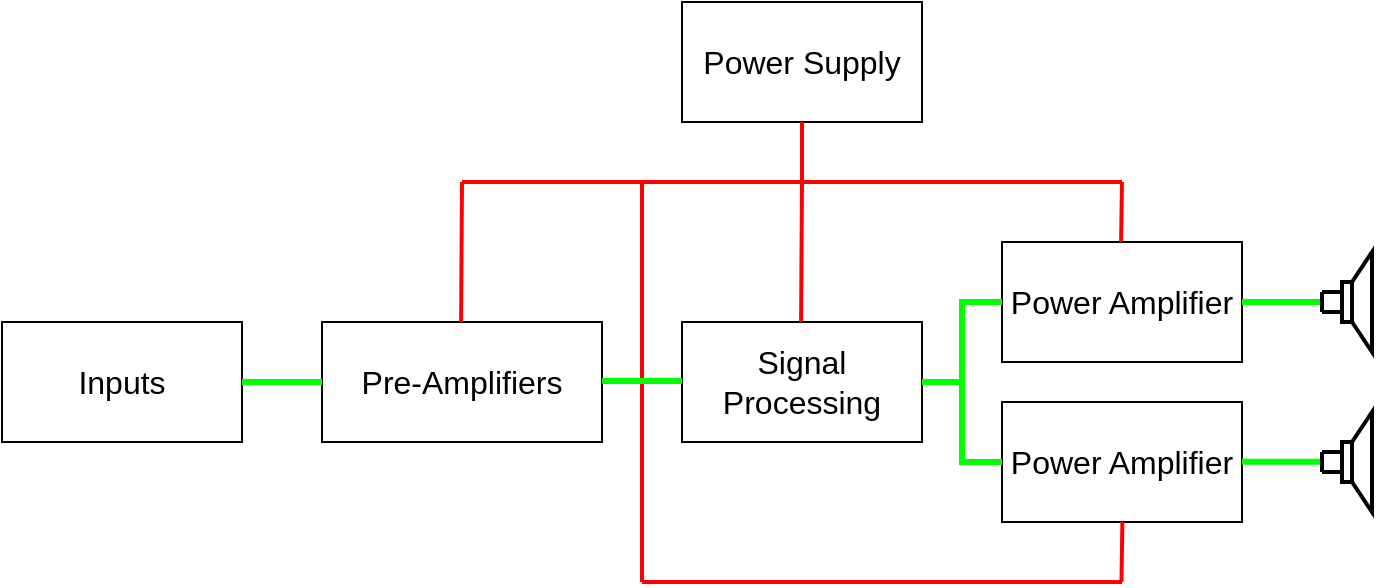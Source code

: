 <mxfile version="24.2.8" type="device">
  <diagram name="Page-1" id="cODgI4E-QcEHpBZAS3jn">
    <mxGraphModel dx="1259" dy="760" grid="1" gridSize="10" guides="1" tooltips="1" connect="1" arrows="1" fold="1" page="1" pageScale="1" pageWidth="827" pageHeight="1169" math="0" shadow="0">
      <root>
        <mxCell id="0" />
        <mxCell id="1" parent="0" />
        <mxCell id="iUhnVI7eBE7SEz-QJCLf-1" value="Power Amplifier" style="rounded=0;whiteSpace=wrap;html=1;fontSize=16;" vertex="1" parent="1">
          <mxGeometry x="500" y="190" width="120" height="60" as="geometry" />
        </mxCell>
        <mxCell id="iUhnVI7eBE7SEz-QJCLf-2" value="Power Amplifier" style="rounded=0;whiteSpace=wrap;html=1;fontSize=16;" vertex="1" parent="1">
          <mxGeometry x="500" y="270" width="120" height="60" as="geometry" />
        </mxCell>
        <mxCell id="iUhnVI7eBE7SEz-QJCLf-3" value="Signal Processing" style="rounded=0;whiteSpace=wrap;html=1;fontSize=16;" vertex="1" parent="1">
          <mxGeometry x="340" y="230" width="120" height="60" as="geometry" />
        </mxCell>
        <mxCell id="iUhnVI7eBE7SEz-QJCLf-4" value="&lt;div&gt;Pre-Amplifiers&lt;/div&gt;" style="rounded=0;whiteSpace=wrap;html=1;fontSize=16;" vertex="1" parent="1">
          <mxGeometry x="160" y="230" width="140" height="60" as="geometry" />
        </mxCell>
        <mxCell id="iUhnVI7eBE7SEz-QJCLf-6" value="&lt;div&gt;Inputs&lt;/div&gt;" style="rounded=0;whiteSpace=wrap;html=1;fontSize=16;" vertex="1" parent="1">
          <mxGeometry y="230" width="120" height="60" as="geometry" />
        </mxCell>
        <mxCell id="iUhnVI7eBE7SEz-QJCLf-11" value="&lt;div&gt;Power Supply&lt;/div&gt;" style="rounded=0;whiteSpace=wrap;html=1;fontSize=16;" vertex="1" parent="1">
          <mxGeometry x="340" y="70" width="120" height="60" as="geometry" />
        </mxCell>
        <mxCell id="iUhnVI7eBE7SEz-QJCLf-13" value="" style="endArrow=none;html=1;rounded=0;exitX=1;exitY=0.5;exitDx=0;exitDy=0;strokeWidth=3;strokeColor=#00ff00;" edge="1" parent="1" source="iUhnVI7eBE7SEz-QJCLf-6">
          <mxGeometry width="50" height="50" relative="1" as="geometry">
            <mxPoint x="110" y="310" as="sourcePoint" />
            <mxPoint x="160" y="260" as="targetPoint" />
          </mxGeometry>
        </mxCell>
        <mxCell id="iUhnVI7eBE7SEz-QJCLf-18" value="" style="endArrow=none;html=1;rounded=0;exitX=1;exitY=0.5;exitDx=0;exitDy=0;strokeWidth=3;entryX=0;entryY=0.5;entryDx=0;entryDy=0;strokeColor=#00ff00;" edge="1" parent="1" source="iUhnVI7eBE7SEz-QJCLf-3" target="iUhnVI7eBE7SEz-QJCLf-2">
          <mxGeometry width="50" height="50" relative="1" as="geometry">
            <mxPoint x="470" y="260" as="sourcePoint" />
            <mxPoint x="510" y="260" as="targetPoint" />
            <Array as="points">
              <mxPoint x="480" y="260" />
              <mxPoint x="480" y="300" />
            </Array>
          </mxGeometry>
        </mxCell>
        <mxCell id="iUhnVI7eBE7SEz-QJCLf-19" value="" style="endArrow=none;html=1;rounded=0;strokeWidth=3;entryX=0;entryY=0.5;entryDx=0;entryDy=0;strokeColor=#00ff00;" edge="1" parent="1">
          <mxGeometry width="50" height="50" relative="1" as="geometry">
            <mxPoint x="460" y="260" as="sourcePoint" />
            <mxPoint x="500" y="220" as="targetPoint" />
            <Array as="points">
              <mxPoint x="480" y="260" />
              <mxPoint x="480" y="220" />
            </Array>
          </mxGeometry>
        </mxCell>
        <mxCell id="iUhnVI7eBE7SEz-QJCLf-20" value="" style="endArrow=none;html=1;rounded=0;strokeWidth=2;strokeColor=#FF0000;entryX=0.5;entryY=1;entryDx=0;entryDy=0;" edge="1" parent="1" target="iUhnVI7eBE7SEz-QJCLf-11">
          <mxGeometry width="50" height="50" relative="1" as="geometry">
            <mxPoint x="400" y="160" as="sourcePoint" />
            <mxPoint x="440" y="50" as="targetPoint" />
          </mxGeometry>
        </mxCell>
        <mxCell id="iUhnVI7eBE7SEz-QJCLf-21" value="" style="endArrow=none;html=1;rounded=0;strokeWidth=2;strokeColor=#FF0000;" edge="1" parent="1">
          <mxGeometry width="50" height="50" relative="1" as="geometry">
            <mxPoint x="400" y="160" as="sourcePoint" />
            <mxPoint x="230" y="160" as="targetPoint" />
          </mxGeometry>
        </mxCell>
        <mxCell id="iUhnVI7eBE7SEz-QJCLf-24" value="" style="endArrow=none;html=1;rounded=0;strokeWidth=2;strokeColor=#FF0000;" edge="1" parent="1">
          <mxGeometry width="50" height="50" relative="1" as="geometry">
            <mxPoint x="399.55" y="230" as="sourcePoint" />
            <mxPoint x="400" y="160" as="targetPoint" />
          </mxGeometry>
        </mxCell>
        <mxCell id="iUhnVI7eBE7SEz-QJCLf-25" value="" style="endArrow=none;html=1;rounded=0;strokeWidth=2;strokeColor=#FF0000;" edge="1" parent="1">
          <mxGeometry width="50" height="50" relative="1" as="geometry">
            <mxPoint x="229.55" y="230" as="sourcePoint" />
            <mxPoint x="230" y="160" as="targetPoint" />
          </mxGeometry>
        </mxCell>
        <mxCell id="iUhnVI7eBE7SEz-QJCLf-26" value="" style="endArrow=none;html=1;rounded=0;strokeWidth=2;strokeColor=#FF0000;" edge="1" parent="1">
          <mxGeometry width="50" height="50" relative="1" as="geometry">
            <mxPoint x="560" y="160" as="sourcePoint" />
            <mxPoint x="400" y="160" as="targetPoint" />
          </mxGeometry>
        </mxCell>
        <mxCell id="iUhnVI7eBE7SEz-QJCLf-27" value="" style="endArrow=none;html=1;rounded=0;strokeWidth=2;strokeColor=#FF0000;" edge="1" parent="1">
          <mxGeometry width="50" height="50" relative="1" as="geometry">
            <mxPoint x="559.55" y="190" as="sourcePoint" />
            <mxPoint x="560" y="160" as="targetPoint" />
          </mxGeometry>
        </mxCell>
        <mxCell id="iUhnVI7eBE7SEz-QJCLf-34" value="" style="endArrow=none;html=1;rounded=0;strokeWidth=2;strokeColor=#FF0000;" edge="1" parent="1">
          <mxGeometry width="50" height="50" relative="1" as="geometry">
            <mxPoint x="320" y="160" as="sourcePoint" />
            <mxPoint x="320" y="250" as="targetPoint" />
          </mxGeometry>
        </mxCell>
        <mxCell id="iUhnVI7eBE7SEz-QJCLf-39" value="" style="endArrow=none;html=1;rounded=0;strokeWidth=2;strokeColor=#FF0000;" edge="1" parent="1">
          <mxGeometry width="50" height="50" relative="1" as="geometry">
            <mxPoint x="320" y="250" as="sourcePoint" />
            <mxPoint x="320" y="360" as="targetPoint" />
          </mxGeometry>
        </mxCell>
        <mxCell id="iUhnVI7eBE7SEz-QJCLf-40" value="" style="endArrow=none;html=1;rounded=0;strokeWidth=2;strokeColor=#FF0000;" edge="1" parent="1">
          <mxGeometry width="50" height="50" relative="1" as="geometry">
            <mxPoint x="560" y="360" as="sourcePoint" />
            <mxPoint x="320" y="360" as="targetPoint" />
          </mxGeometry>
        </mxCell>
        <mxCell id="iUhnVI7eBE7SEz-QJCLf-41" value="" style="endArrow=none;html=1;rounded=0;strokeWidth=2;strokeColor=#FF0000;" edge="1" parent="1">
          <mxGeometry width="50" height="50" relative="1" as="geometry">
            <mxPoint x="559.74" y="360" as="sourcePoint" />
            <mxPoint x="560.19" y="330" as="targetPoint" />
          </mxGeometry>
        </mxCell>
        <mxCell id="iUhnVI7eBE7SEz-QJCLf-16" value="" style="endArrow=none;html=1;rounded=0;exitX=1;exitY=0.5;exitDx=0;exitDy=0;strokeWidth=3;strokeColor=#00ff00;" edge="1" parent="1">
          <mxGeometry width="50" height="50" relative="1" as="geometry">
            <mxPoint x="300" y="259.5" as="sourcePoint" />
            <mxPoint x="340" y="259.5" as="targetPoint" />
          </mxGeometry>
        </mxCell>
        <mxCell id="iUhnVI7eBE7SEz-QJCLf-42" value="" style="endArrow=none;html=1;rounded=0;strokeWidth=3;strokeColor=#00ff00;" edge="1" parent="1">
          <mxGeometry width="50" height="50" relative="1" as="geometry">
            <mxPoint x="620" y="220" as="sourcePoint" />
            <mxPoint x="640" y="220" as="targetPoint" />
            <Array as="points">
              <mxPoint x="640" y="220" />
              <mxPoint x="660" y="220" />
            </Array>
          </mxGeometry>
        </mxCell>
        <mxCell id="iUhnVI7eBE7SEz-QJCLf-44" value="" style="endArrow=none;html=1;rounded=0;strokeWidth=3;strokeColor=#00ff00;" edge="1" parent="1">
          <mxGeometry width="50" height="50" relative="1" as="geometry">
            <mxPoint x="620" y="299.83" as="sourcePoint" />
            <mxPoint x="640" y="299.83" as="targetPoint" />
            <Array as="points">
              <mxPoint x="640" y="299.83" />
              <mxPoint x="660" y="299.83" />
            </Array>
          </mxGeometry>
        </mxCell>
        <mxCell id="iUhnVI7eBE7SEz-QJCLf-45" value="" style="pointerEvents=1;verticalLabelPosition=bottom;shadow=0;dashed=0;align=center;html=1;verticalAlign=top;shape=mxgraph.electrical.electro-mechanical.loudspeaker;strokeWidth=2;" vertex="1" parent="1">
          <mxGeometry x="660" y="195" width="25" height="50" as="geometry" />
        </mxCell>
        <mxCell id="iUhnVI7eBE7SEz-QJCLf-46" value="" style="pointerEvents=1;verticalLabelPosition=bottom;shadow=0;dashed=0;align=center;html=1;verticalAlign=top;shape=mxgraph.electrical.electro-mechanical.loudspeaker;strokeWidth=2;" vertex="1" parent="1">
          <mxGeometry x="660" y="275" width="25" height="50" as="geometry" />
        </mxCell>
        <mxCell id="iUhnVI7eBE7SEz-QJCLf-47" value="" style="endArrow=none;html=1;rounded=0;entryX=0;entryY=0.4;entryDx=0;entryDy=0;entryPerimeter=0;exitX=0;exitY=0.6;exitDx=0;exitDy=0;exitPerimeter=0;strokeWidth=2;" edge="1" parent="1" source="iUhnVI7eBE7SEz-QJCLf-45" target="iUhnVI7eBE7SEz-QJCLf-45">
          <mxGeometry width="50" height="50" relative="1" as="geometry">
            <mxPoint x="650" y="270" as="sourcePoint" />
            <mxPoint x="700" y="220" as="targetPoint" />
          </mxGeometry>
        </mxCell>
        <mxCell id="iUhnVI7eBE7SEz-QJCLf-48" value="" style="endArrow=none;html=1;rounded=0;entryX=0;entryY=0.4;entryDx=0;entryDy=0;entryPerimeter=0;exitX=0;exitY=0.6;exitDx=0;exitDy=0;exitPerimeter=0;strokeWidth=2;" edge="1" parent="1" source="iUhnVI7eBE7SEz-QJCLf-46" target="iUhnVI7eBE7SEz-QJCLf-46">
          <mxGeometry width="50" height="50" relative="1" as="geometry">
            <mxPoint x="670" y="235" as="sourcePoint" />
            <mxPoint x="670" y="225" as="targetPoint" />
          </mxGeometry>
        </mxCell>
      </root>
    </mxGraphModel>
  </diagram>
</mxfile>

